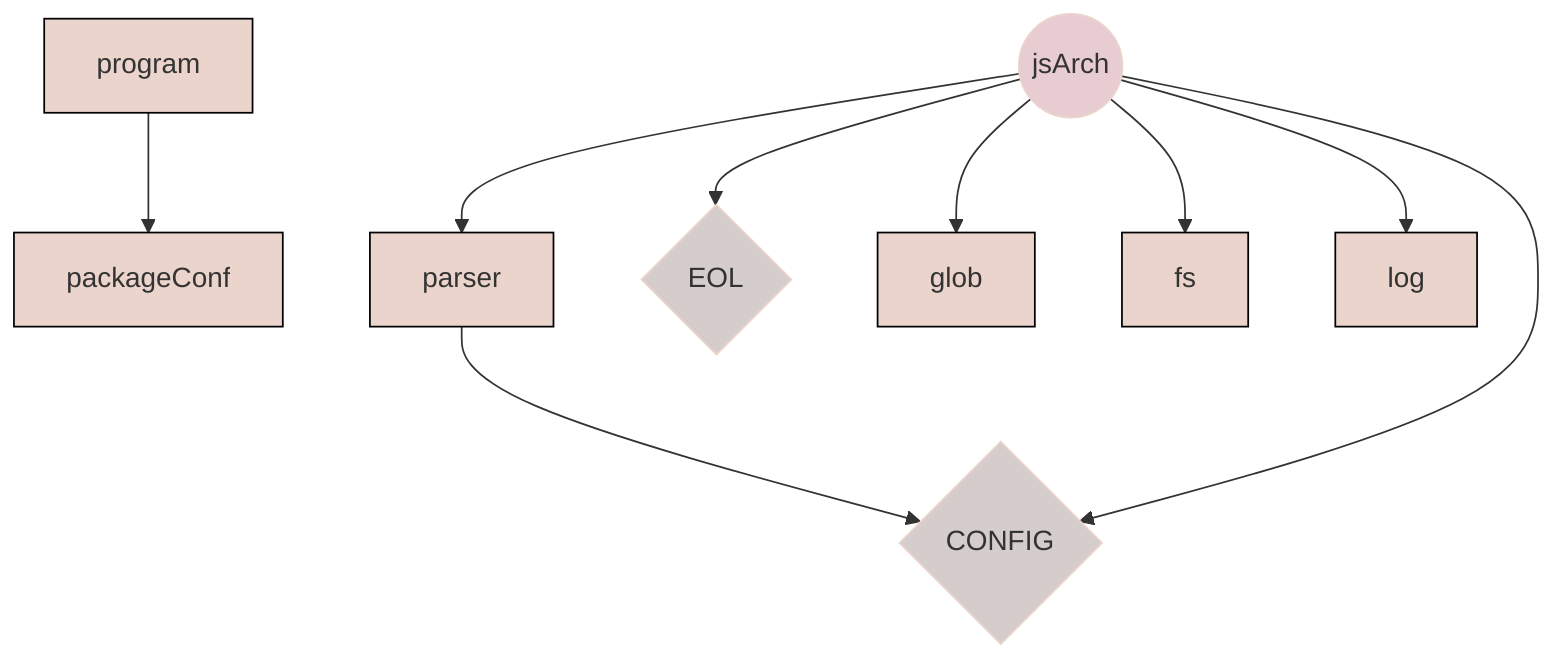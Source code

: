graph TD
  program-->packageConf
  parser-->CONFIG{CONFIG}
  jsArch((jsArch))-->CONFIG{CONFIG}
  jsArch((jsArch))-->EOL{EOL}
  jsArch((jsArch))-->glob
  jsArch((jsArch))-->fs
  jsArch((jsArch))-->parser
  jsArch((jsArch))-->log
  classDef jsarch fill:#e7cdd2,stroke:#ebd4cb,stroke-width:1px;
  classDef config fill:#d4cdcc,stroke:#ebd4cb,stroke-width:1px;
  classDef others fill:#ebd4cb,stroke:#000,stroke-width:1px;
  class program others;
  class packageConf others;
  class CONFIG config;
  class parser others;
  class jsArch jsarch;
  class EOL config;
  class glob others;
  class fs others;
  class log others;